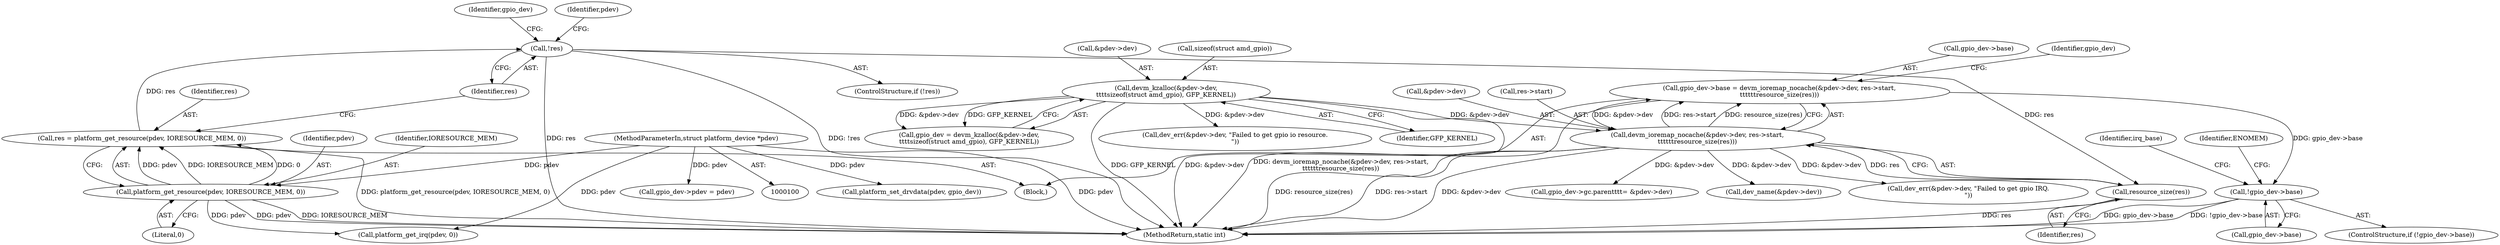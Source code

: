 digraph "0_linux_251e22abde21833b3d29577e4d8c7aaccd650eee@pointer" {
"1000150" [label="(Call,gpio_dev->base = devm_ioremap_nocache(&pdev->dev, res->start,\n\t\t\t\t\t\tresource_size(res)))"];
"1000154" [label="(Call,devm_ioremap_nocache(&pdev->dev, res->start,\n\t\t\t\t\t\tresource_size(res)))"];
"1000112" [label="(Call,devm_kzalloc(&pdev->dev,\n\t\t\t\tsizeof(struct amd_gpio), GFP_KERNEL))"];
"1000162" [label="(Call,resource_size(res))"];
"1000138" [label="(Call,!res)"];
"1000131" [label="(Call,res = platform_get_resource(pdev, IORESOURCE_MEM, 0))"];
"1000133" [label="(Call,platform_get_resource(pdev, IORESOURCE_MEM, 0))"];
"1000101" [label="(MethodParameterIn,struct platform_device *pdev)"];
"1000165" [label="(Call,!gpio_dev->base)"];
"1000150" [label="(Call,gpio_dev->base = devm_ioremap_nocache(&pdev->dev, res->start,\n\t\t\t\t\t\tresource_size(res)))"];
"1000137" [label="(ControlStructure,if (!res))"];
"1000261" [label="(Call,gpio_dev->gc.parent\t\t\t= &pdev->dev)"];
"1000171" [label="(Identifier,ENOMEM)"];
"1000141" [label="(Call,dev_err(&pdev->dev, \"Failed to get gpio io resource.\n\"))"];
"1000102" [label="(Block,)"];
"1000151" [label="(Call,gpio_dev->base)"];
"1000162" [label="(Call,resource_size(res))"];
"1000167" [label="(Identifier,gpio_dev)"];
"1000165" [label="(Call,!gpio_dev->base)"];
"1000164" [label="(ControlStructure,if (!gpio_dev->base))"];
"1000152" [label="(Identifier,gpio_dev)"];
"1000101" [label="(MethodParameterIn,struct platform_device *pdev)"];
"1000119" [label="(Identifier,GFP_KERNEL)"];
"1000112" [label="(Call,devm_kzalloc(&pdev->dev,\n\t\t\t\tsizeof(struct amd_gpio), GFP_KERNEL))"];
"1000304" [label="(Call,dev_name(&pdev->dev))"];
"1000410" [label="(Call,platform_set_drvdata(pdev, gpio_dev))"];
"1000139" [label="(Identifier,res)"];
"1000182" [label="(Call,dev_err(&pdev->dev, \"Failed to get gpio IRQ.\n\"))"];
"1000159" [label="(Call,res->start)"];
"1000163" [label="(Identifier,res)"];
"1000174" [label="(Call,platform_get_irq(pdev, 0))"];
"1000136" [label="(Literal,0)"];
"1000131" [label="(Call,res = platform_get_resource(pdev, IORESOURCE_MEM, 0))"];
"1000429" [label="(MethodReturn,static int)"];
"1000132" [label="(Identifier,res)"];
"1000191" [label="(Call,gpio_dev->pdev = pdev)"];
"1000166" [label="(Call,gpio_dev->base)"];
"1000155" [label="(Call,&pdev->dev)"];
"1000133" [label="(Call,platform_get_resource(pdev, IORESOURCE_MEM, 0))"];
"1000173" [label="(Identifier,irq_base)"];
"1000138" [label="(Call,!res)"];
"1000113" [label="(Call,&pdev->dev)"];
"1000134" [label="(Identifier,pdev)"];
"1000154" [label="(Call,devm_ioremap_nocache(&pdev->dev, res->start,\n\t\t\t\t\t\tresource_size(res)))"];
"1000135" [label="(Identifier,IORESOURCE_MEM)"];
"1000117" [label="(Call,sizeof(struct amd_gpio))"];
"1000144" [label="(Identifier,pdev)"];
"1000110" [label="(Call,gpio_dev = devm_kzalloc(&pdev->dev,\n\t\t\t\tsizeof(struct amd_gpio), GFP_KERNEL))"];
"1000150" -> "1000102"  [label="AST: "];
"1000150" -> "1000154"  [label="CFG: "];
"1000151" -> "1000150"  [label="AST: "];
"1000154" -> "1000150"  [label="AST: "];
"1000167" -> "1000150"  [label="CFG: "];
"1000150" -> "1000429"  [label="DDG: devm_ioremap_nocache(&pdev->dev, res->start,\n\t\t\t\t\t\tresource_size(res))"];
"1000154" -> "1000150"  [label="DDG: &pdev->dev"];
"1000154" -> "1000150"  [label="DDG: res->start"];
"1000154" -> "1000150"  [label="DDG: resource_size(res)"];
"1000150" -> "1000165"  [label="DDG: gpio_dev->base"];
"1000154" -> "1000162"  [label="CFG: "];
"1000155" -> "1000154"  [label="AST: "];
"1000159" -> "1000154"  [label="AST: "];
"1000162" -> "1000154"  [label="AST: "];
"1000154" -> "1000429"  [label="DDG: res->start"];
"1000154" -> "1000429"  [label="DDG: &pdev->dev"];
"1000154" -> "1000429"  [label="DDG: resource_size(res)"];
"1000112" -> "1000154"  [label="DDG: &pdev->dev"];
"1000162" -> "1000154"  [label="DDG: res"];
"1000154" -> "1000182"  [label="DDG: &pdev->dev"];
"1000154" -> "1000261"  [label="DDG: &pdev->dev"];
"1000154" -> "1000304"  [label="DDG: &pdev->dev"];
"1000112" -> "1000110"  [label="AST: "];
"1000112" -> "1000119"  [label="CFG: "];
"1000113" -> "1000112"  [label="AST: "];
"1000117" -> "1000112"  [label="AST: "];
"1000119" -> "1000112"  [label="AST: "];
"1000110" -> "1000112"  [label="CFG: "];
"1000112" -> "1000429"  [label="DDG: &pdev->dev"];
"1000112" -> "1000429"  [label="DDG: GFP_KERNEL"];
"1000112" -> "1000110"  [label="DDG: &pdev->dev"];
"1000112" -> "1000110"  [label="DDG: GFP_KERNEL"];
"1000112" -> "1000141"  [label="DDG: &pdev->dev"];
"1000162" -> "1000163"  [label="CFG: "];
"1000163" -> "1000162"  [label="AST: "];
"1000162" -> "1000429"  [label="DDG: res"];
"1000138" -> "1000162"  [label="DDG: res"];
"1000138" -> "1000137"  [label="AST: "];
"1000138" -> "1000139"  [label="CFG: "];
"1000139" -> "1000138"  [label="AST: "];
"1000144" -> "1000138"  [label="CFG: "];
"1000152" -> "1000138"  [label="CFG: "];
"1000138" -> "1000429"  [label="DDG: res"];
"1000138" -> "1000429"  [label="DDG: !res"];
"1000131" -> "1000138"  [label="DDG: res"];
"1000131" -> "1000102"  [label="AST: "];
"1000131" -> "1000133"  [label="CFG: "];
"1000132" -> "1000131"  [label="AST: "];
"1000133" -> "1000131"  [label="AST: "];
"1000139" -> "1000131"  [label="CFG: "];
"1000131" -> "1000429"  [label="DDG: platform_get_resource(pdev, IORESOURCE_MEM, 0)"];
"1000133" -> "1000131"  [label="DDG: pdev"];
"1000133" -> "1000131"  [label="DDG: IORESOURCE_MEM"];
"1000133" -> "1000131"  [label="DDG: 0"];
"1000133" -> "1000136"  [label="CFG: "];
"1000134" -> "1000133"  [label="AST: "];
"1000135" -> "1000133"  [label="AST: "];
"1000136" -> "1000133"  [label="AST: "];
"1000133" -> "1000429"  [label="DDG: pdev"];
"1000133" -> "1000429"  [label="DDG: IORESOURCE_MEM"];
"1000101" -> "1000133"  [label="DDG: pdev"];
"1000133" -> "1000174"  [label="DDG: pdev"];
"1000101" -> "1000100"  [label="AST: "];
"1000101" -> "1000429"  [label="DDG: pdev"];
"1000101" -> "1000174"  [label="DDG: pdev"];
"1000101" -> "1000191"  [label="DDG: pdev"];
"1000101" -> "1000410"  [label="DDG: pdev"];
"1000165" -> "1000164"  [label="AST: "];
"1000165" -> "1000166"  [label="CFG: "];
"1000166" -> "1000165"  [label="AST: "];
"1000171" -> "1000165"  [label="CFG: "];
"1000173" -> "1000165"  [label="CFG: "];
"1000165" -> "1000429"  [label="DDG: gpio_dev->base"];
"1000165" -> "1000429"  [label="DDG: !gpio_dev->base"];
}
